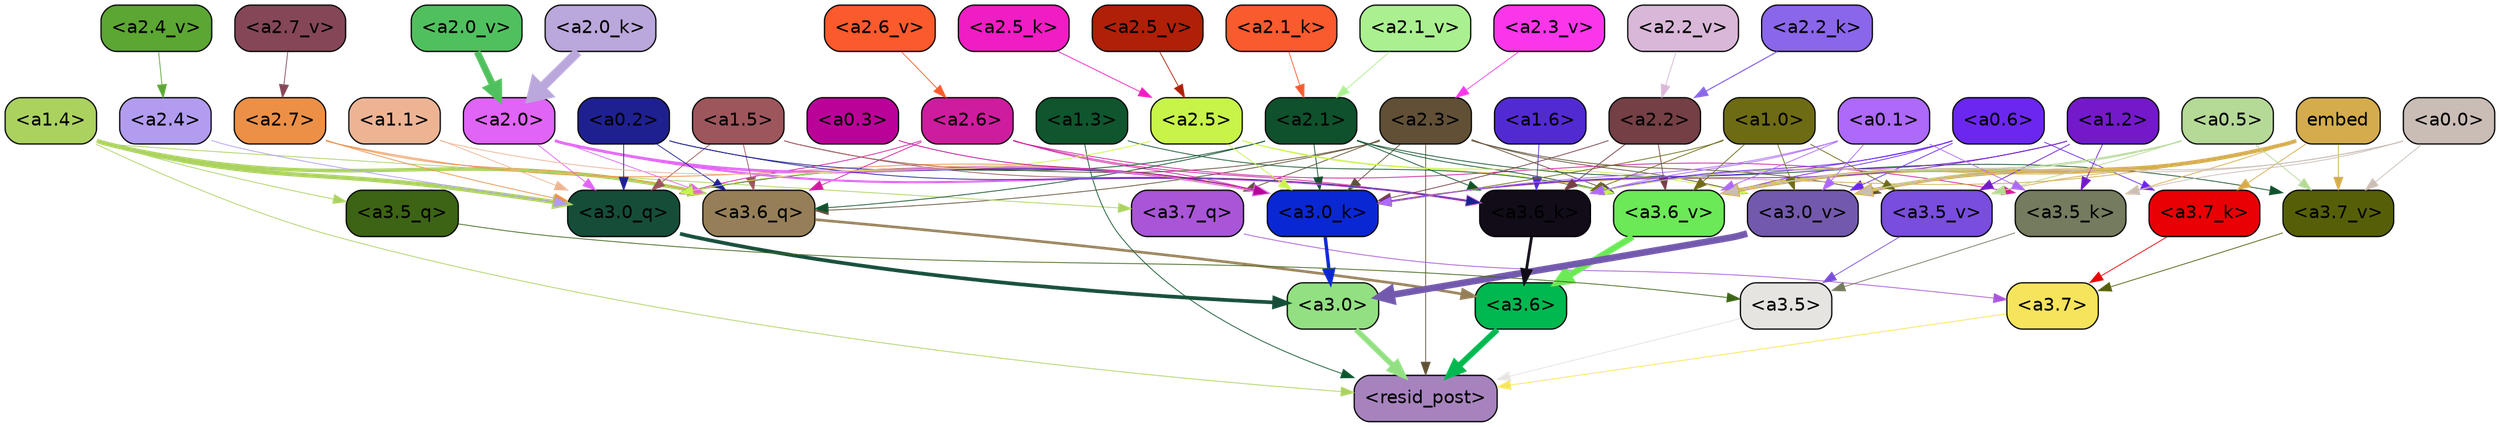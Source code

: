 strict digraph "" {
	graph [bgcolor=transparent,
		layout=dot,
		overlap=false,
		splines=true
	];
	"<a3.7>"	[color=black,
		fillcolor="#f6e45c",
		fontname=Helvetica,
		shape=box,
		style="filled, rounded"];
	"<resid_post>"	[color=black,
		fillcolor="#a783be",
		fontname=Helvetica,
		shape=box,
		style="filled, rounded"];
	"<a3.7>" -> "<resid_post>"	[color="#f6e45c",
		penwidth=0.6239100098609924];
	"<a3.6>"	[color=black,
		fillcolor="#00b850",
		fontname=Helvetica,
		shape=box,
		style="filled, rounded"];
	"<a3.6>" -> "<resid_post>"	[color="#00b850",
		penwidth=4.569062113761902];
	"<a3.5>"	[color=black,
		fillcolor="#e5e4e1",
		fontname=Helvetica,
		shape=box,
		style="filled, rounded"];
	"<a3.5>" -> "<resid_post>"	[color="#e5e4e1",
		penwidth=0.6];
	"<a3.0>"	[color=black,
		fillcolor="#93e083",
		fontname=Helvetica,
		shape=box,
		style="filled, rounded"];
	"<a3.0>" -> "<resid_post>"	[color="#93e083",
		penwidth=4.283544182777405];
	"<a2.3>"	[color=black,
		fillcolor="#615036",
		fontname=Helvetica,
		shape=box,
		style="filled, rounded"];
	"<a2.3>" -> "<resid_post>"	[color="#615036",
		penwidth=0.6];
	"<a3.7_q>"	[color=black,
		fillcolor="#a955d7",
		fontname=Helvetica,
		shape=box,
		style="filled, rounded"];
	"<a2.3>" -> "<a3.7_q>"	[color="#615036",
		penwidth=0.6];
	"<a3.6_q>"	[color=black,
		fillcolor="#967f58",
		fontname=Helvetica,
		shape=box,
		style="filled, rounded"];
	"<a2.3>" -> "<a3.6_q>"	[color="#615036",
		penwidth=0.6];
	"<a3.0_q>"	[color=black,
		fillcolor="#154d39",
		fontname=Helvetica,
		shape=box,
		style="filled, rounded"];
	"<a2.3>" -> "<a3.0_q>"	[color="#615036",
		penwidth=0.6];
	"<a3.0_k>"	[color=black,
		fillcolor="#0a27d4",
		fontname=Helvetica,
		shape=box,
		style="filled, rounded"];
	"<a2.3>" -> "<a3.0_k>"	[color="#615036",
		penwidth=0.6];
	"<a3.6_v>"	[color=black,
		fillcolor="#6be956",
		fontname=Helvetica,
		shape=box,
		style="filled, rounded"];
	"<a2.3>" -> "<a3.6_v>"	[color="#615036",
		penwidth=0.6];
	"<a3.5_v>"	[color=black,
		fillcolor="#794ddd",
		fontname=Helvetica,
		shape=box,
		style="filled, rounded"];
	"<a2.3>" -> "<a3.5_v>"	[color="#615036",
		penwidth=0.6];
	"<a3.0_v>"	[color=black,
		fillcolor="#7359ad",
		fontname=Helvetica,
		shape=box,
		style="filled, rounded"];
	"<a2.3>" -> "<a3.0_v>"	[color="#615036",
		penwidth=0.6];
	"<a1.4>"	[color=black,
		fillcolor="#abd25f",
		fontname=Helvetica,
		shape=box,
		style="filled, rounded"];
	"<a1.4>" -> "<resid_post>"	[color="#abd25f",
		penwidth=0.6];
	"<a1.4>" -> "<a3.7_q>"	[color="#abd25f",
		penwidth=0.6];
	"<a1.4>" -> "<a3.6_q>"	[color="#abd25f",
		penwidth=2.7934007048606873];
	"<a3.5_q>"	[color=black,
		fillcolor="#3c6414",
		fontname=Helvetica,
		shape=box,
		style="filled, rounded"];
	"<a1.4>" -> "<a3.5_q>"	[color="#abd25f",
		penwidth=0.6];
	"<a1.4>" -> "<a3.0_q>"	[color="#abd25f",
		penwidth=3.340754985809326];
	"<a1.3>"	[color=black,
		fillcolor="#0f552d",
		fontname=Helvetica,
		shape=box,
		style="filled, rounded"];
	"<a1.3>" -> "<resid_post>"	[color="#0f552d",
		penwidth=0.6];
	"<a1.3>" -> "<a3.6_v>"	[color="#0f552d",
		penwidth=0.6];
	"<a3.7_q>" -> "<a3.7>"	[color="#a955d7",
		penwidth=0.6];
	"<a3.6_q>" -> "<a3.6>"	[color="#967f58",
		penwidth=2.0347584784030914];
	"<a3.5_q>" -> "<a3.5>"	[color="#3c6414",
		penwidth=0.6];
	"<a3.0_q>" -> "<a3.0>"	[color="#154d39",
		penwidth=2.8635367155075073];
	"<a3.7_k>"	[color=black,
		fillcolor="#e90004",
		fontname=Helvetica,
		shape=box,
		style="filled, rounded"];
	"<a3.7_k>" -> "<a3.7>"	[color="#e90004",
		penwidth=0.6];
	"<a3.6_k>"	[color=black,
		fillcolor="#110c17",
		fontname=Helvetica,
		shape=box,
		style="filled, rounded"];
	"<a3.6_k>" -> "<a3.6>"	[color="#110c17",
		penwidth=2.1760786175727844];
	"<a3.5_k>"	[color=black,
		fillcolor="#747b5e",
		fontname=Helvetica,
		shape=box,
		style="filled, rounded"];
	"<a3.5_k>" -> "<a3.5>"	[color="#747b5e",
		penwidth=0.6];
	"<a3.0_k>" -> "<a3.0>"	[color="#0a27d4",
		penwidth=2.632905662059784];
	"<a3.7_v>"	[color=black,
		fillcolor="#565f08",
		fontname=Helvetica,
		shape=box,
		style="filled, rounded"];
	"<a3.7_v>" -> "<a3.7>"	[color="#565f08",
		penwidth=0.6];
	"<a3.6_v>" -> "<a3.6>"	[color="#6be956",
		penwidth=4.981305837631226];
	"<a3.5_v>" -> "<a3.5>"	[color="#794ddd",
		penwidth=0.6];
	"<a3.0_v>" -> "<a3.0>"	[color="#7359ad",
		penwidth=5.168330669403076];
	"<a2.7>"	[color=black,
		fillcolor="#ec9047",
		fontname=Helvetica,
		shape=box,
		style="filled, rounded"];
	"<a2.7>" -> "<a3.6_q>"	[color="#ec9047",
		penwidth=0.6];
	"<a2.7>" -> "<a3.0_q>"	[color="#ec9047",
		penwidth=0.6];
	"<a2.7>" -> "<a3.0_k>"	[color="#ec9047",
		penwidth=0.6];
	"<a2.6>"	[color=black,
		fillcolor="#ce1c9f",
		fontname=Helvetica,
		shape=box,
		style="filled, rounded"];
	"<a2.6>" -> "<a3.6_q>"	[color="#ce1c9f",
		penwidth=0.6];
	"<a2.6>" -> "<a3.0_q>"	[color="#ce1c9f",
		penwidth=0.6];
	"<a2.6>" -> "<a3.6_k>"	[color="#ce1c9f",
		penwidth=0.6];
	"<a2.6>" -> "<a3.5_k>"	[color="#ce1c9f",
		penwidth=0.6];
	"<a2.6>" -> "<a3.0_k>"	[color="#ce1c9f",
		penwidth=0.6];
	"<a2.1>"	[color=black,
		fillcolor="#0f512c",
		fontname=Helvetica,
		shape=box,
		style="filled, rounded"];
	"<a2.1>" -> "<a3.6_q>"	[color="#0f512c",
		penwidth=0.6];
	"<a2.1>" -> "<a3.0_q>"	[color="#0f512c",
		penwidth=0.6];
	"<a2.1>" -> "<a3.6_k>"	[color="#0f512c",
		penwidth=0.6];
	"<a2.1>" -> "<a3.0_k>"	[color="#0f512c",
		penwidth=0.6];
	"<a2.1>" -> "<a3.7_v>"	[color="#0f512c",
		penwidth=0.6];
	"<a2.1>" -> "<a3.6_v>"	[color="#0f512c",
		penwidth=0.6];
	"<a2.0>"	[color=black,
		fillcolor="#e064f6",
		fontname=Helvetica,
		shape=box,
		style="filled, rounded"];
	"<a2.0>" -> "<a3.6_q>"	[color="#e064f6",
		penwidth=0.6];
	"<a2.0>" -> "<a3.0_q>"	[color="#e064f6",
		penwidth=0.6];
	"<a2.0>" -> "<a3.6_k>"	[color="#e064f6",
		penwidth=1.6382827460765839];
	"<a2.0>" -> "<a3.0_k>"	[color="#e064f6",
		penwidth=2.161143198609352];
	"<a1.5>"	[color=black,
		fillcolor="#9d565c",
		fontname=Helvetica,
		shape=box,
		style="filled, rounded"];
	"<a1.5>" -> "<a3.6_q>"	[color="#9d565c",
		penwidth=0.6];
	"<a1.5>" -> "<a3.0_q>"	[color="#9d565c",
		penwidth=0.6];
	"<a1.5>" -> "<a3.6_k>"	[color="#9d565c",
		penwidth=0.6];
	"<a1.5>" -> "<a3.0_k>"	[color="#9d565c",
		penwidth=0.6];
	"<a0.2>"	[color=black,
		fillcolor="#1f2090",
		fontname=Helvetica,
		shape=box,
		style="filled, rounded"];
	"<a0.2>" -> "<a3.6_q>"	[color="#1f2090",
		penwidth=0.6];
	"<a0.2>" -> "<a3.0_q>"	[color="#1f2090",
		penwidth=0.6];
	"<a0.2>" -> "<a3.6_k>"	[color="#1f2090",
		penwidth=0.6];
	"<a0.2>" -> "<a3.0_k>"	[color="#1f2090",
		penwidth=0.6];
	"<a2.5>"	[color=black,
		fillcolor="#c8f449",
		fontname=Helvetica,
		shape=box,
		style="filled, rounded"];
	"<a2.5>" -> "<a3.0_q>"	[color="#c8f449",
		penwidth=0.6];
	"<a2.5>" -> "<a3.0_k>"	[color="#c8f449",
		penwidth=0.6];
	"<a2.5>" -> "<a3.6_v>"	[color="#c8f449",
		penwidth=0.6];
	"<a2.5>" -> "<a3.0_v>"	[color="#c8f449",
		penwidth=0.6];
	"<a2.4>"	[color=black,
		fillcolor="#b29cef",
		fontname=Helvetica,
		shape=box,
		style="filled, rounded"];
	"<a2.4>" -> "<a3.0_q>"	[color="#b29cef",
		penwidth=0.6];
	"<a1.1>"	[color=black,
		fillcolor="#edb494",
		fontname=Helvetica,
		shape=box,
		style="filled, rounded"];
	"<a1.1>" -> "<a3.0_q>"	[color="#edb494",
		penwidth=0.6];
	"<a1.1>" -> "<a3.0_k>"	[color="#edb494",
		penwidth=0.6];
	"<a0.6>"	[color=black,
		fillcolor="#6b27ef",
		fontname=Helvetica,
		shape=box,
		style="filled, rounded"];
	"<a0.6>" -> "<a3.7_k>"	[color="#6b27ef",
		penwidth=0.6];
	"<a0.6>" -> "<a3.6_k>"	[color="#6b27ef",
		penwidth=0.6];
	"<a0.6>" -> "<a3.0_k>"	[color="#6b27ef",
		penwidth=0.6];
	"<a0.6>" -> "<a3.6_v>"	[color="#6b27ef",
		penwidth=0.6];
	"<a0.6>" -> "<a3.0_v>"	[color="#6b27ef",
		penwidth=0.6];
	embed	[color=black,
		fillcolor="#d4ac4d",
		fontname=Helvetica,
		shape=box,
		style="filled, rounded"];
	embed -> "<a3.7_k>"	[color="#d4ac4d",
		penwidth=0.6];
	embed -> "<a3.6_k>"	[color="#d4ac4d",
		penwidth=0.6];
	embed -> "<a3.5_k>"	[color="#d4ac4d",
		penwidth=0.6];
	embed -> "<a3.0_k>"	[color="#d4ac4d",
		penwidth=0.6];
	embed -> "<a3.7_v>"	[color="#d4ac4d",
		penwidth=0.6];
	embed -> "<a3.6_v>"	[color="#d4ac4d",
		penwidth=2.7825746536254883];
	embed -> "<a3.5_v>"	[color="#d4ac4d",
		penwidth=0.6];
	embed -> "<a3.0_v>"	[color="#d4ac4d",
		penwidth=2.6950180530548096];
	"<a2.2>"	[color=black,
		fillcolor="#743f45",
		fontname=Helvetica,
		shape=box,
		style="filled, rounded"];
	"<a2.2>" -> "<a3.6_k>"	[color="#743f45",
		penwidth=0.6];
	"<a2.2>" -> "<a3.0_k>"	[color="#743f45",
		penwidth=0.6];
	"<a2.2>" -> "<a3.6_v>"	[color="#743f45",
		penwidth=0.6];
	"<a1.6>"	[color=black,
		fillcolor="#522ad2",
		fontname=Helvetica,
		shape=box,
		style="filled, rounded"];
	"<a1.6>" -> "<a3.6_k>"	[color="#522ad2",
		penwidth=0.6];
	"<a1.2>"	[color=black,
		fillcolor="#7419ca",
		fontname=Helvetica,
		shape=box,
		style="filled, rounded"];
	"<a1.2>" -> "<a3.6_k>"	[color="#7419ca",
		penwidth=0.6];
	"<a1.2>" -> "<a3.5_k>"	[color="#7419ca",
		penwidth=0.6];
	"<a1.2>" -> "<a3.0_k>"	[color="#7419ca",
		penwidth=0.6];
	"<a1.2>" -> "<a3.5_v>"	[color="#7419ca",
		penwidth=0.6];
	"<a1.0>"	[color=black,
		fillcolor="#6e6b15",
		fontname=Helvetica,
		shape=box,
		style="filled, rounded"];
	"<a1.0>" -> "<a3.6_k>"	[color="#6e6b15",
		penwidth=0.6];
	"<a1.0>" -> "<a3.0_k>"	[color="#6e6b15",
		penwidth=0.6];
	"<a1.0>" -> "<a3.6_v>"	[color="#6e6b15",
		penwidth=0.6];
	"<a1.0>" -> "<a3.5_v>"	[color="#6e6b15",
		penwidth=0.6];
	"<a1.0>" -> "<a3.0_v>"	[color="#6e6b15",
		penwidth=0.6];
	"<a0.5>"	[color=black,
		fillcolor="#b5d997",
		fontname=Helvetica,
		shape=box,
		style="filled, rounded"];
	"<a0.5>" -> "<a3.6_k>"	[color="#b5d997",
		penwidth=0.6];
	"<a0.5>" -> "<a3.7_v>"	[color="#b5d997",
		penwidth=0.6];
	"<a0.5>" -> "<a3.6_v>"	[color="#b5d997",
		penwidth=0.6];
	"<a0.5>" -> "<a3.5_v>"	[color="#b5d997",
		penwidth=0.6];
	"<a0.5>" -> "<a3.0_v>"	[color="#b5d997",
		penwidth=0.6];
	"<a0.1>"	[color=black,
		fillcolor="#ad69fa",
		fontname=Helvetica,
		shape=box,
		style="filled, rounded"];
	"<a0.1>" -> "<a3.6_k>"	[color="#ad69fa",
		penwidth=0.6];
	"<a0.1>" -> "<a3.5_k>"	[color="#ad69fa",
		penwidth=0.6];
	"<a0.1>" -> "<a3.0_k>"	[color="#ad69fa",
		penwidth=0.6];
	"<a0.1>" -> "<a3.6_v>"	[color="#ad69fa",
		penwidth=0.6];
	"<a0.1>" -> "<a3.0_v>"	[color="#ad69fa",
		penwidth=0.6];
	"<a0.0>"	[color=black,
		fillcolor="#cabdb6",
		fontname=Helvetica,
		shape=box,
		style="filled, rounded"];
	"<a0.0>" -> "<a3.5_k>"	[color="#cabdb6",
		penwidth=0.6];
	"<a0.0>" -> "<a3.7_v>"	[color="#cabdb6",
		penwidth=0.6];
	"<a0.0>" -> "<a3.6_v>"	[color="#cabdb6",
		penwidth=0.6];
	"<a0.0>" -> "<a3.0_v>"	[color="#cabdb6",
		penwidth=0.6];
	"<a0.3>"	[color=black,
		fillcolor="#ba0299",
		fontname=Helvetica,
		shape=box,
		style="filled, rounded"];
	"<a0.3>" -> "<a3.0_k>"	[color="#ba0299",
		penwidth=0.6];
	"<a2.5_k>"	[color=black,
		fillcolor="#f01cc4",
		fontname=Helvetica,
		shape=box,
		style="filled, rounded"];
	"<a2.5_k>" -> "<a2.5>"	[color="#f01cc4",
		penwidth=0.6];
	"<a2.2_k>"	[color=black,
		fillcolor="#8a66ea",
		fontname=Helvetica,
		shape=box,
		style="filled, rounded"];
	"<a2.2_k>" -> "<a2.2>"	[color="#8a66ea",
		penwidth=0.8854708671569824];
	"<a2.1_k>"	[color=black,
		fillcolor="#f95a2e",
		fontname=Helvetica,
		shape=box,
		style="filled, rounded"];
	"<a2.1_k>" -> "<a2.1>"	[color="#f95a2e",
		penwidth=0.6];
	"<a2.0_k>"	[color=black,
		fillcolor="#baa7db",
		fontname=Helvetica,
		shape=box,
		style="filled, rounded"];
	"<a2.0_k>" -> "<a2.0>"	[color="#baa7db",
		penwidth=7.231504917144775];
	"<a2.7_v>"	[color=black,
		fillcolor="#854758",
		fontname=Helvetica,
		shape=box,
		style="filled, rounded"];
	"<a2.7_v>" -> "<a2.7>"	[color="#854758",
		penwidth=0.6];
	"<a2.6_v>"	[color=black,
		fillcolor="#fb5a2c",
		fontname=Helvetica,
		shape=box,
		style="filled, rounded"];
	"<a2.6_v>" -> "<a2.6>"	[color="#fb5a2c",
		penwidth=0.6];
	"<a2.5_v>"	[color=black,
		fillcolor="#b01f07",
		fontname=Helvetica,
		shape=box,
		style="filled, rounded"];
	"<a2.5_v>" -> "<a2.5>"	[color="#b01f07",
		penwidth=0.6];
	"<a2.4_v>"	[color=black,
		fillcolor="#5ca633",
		fontname=Helvetica,
		shape=box,
		style="filled, rounded"];
	"<a2.4_v>" -> "<a2.4>"	[color="#5ca633",
		penwidth=0.6];
	"<a2.3_v>"	[color=black,
		fillcolor="#fb36ea",
		fontname=Helvetica,
		shape=box,
		style="filled, rounded"];
	"<a2.3_v>" -> "<a2.3>"	[color="#fb36ea",
		penwidth=0.6];
	"<a2.2_v>"	[color=black,
		fillcolor="#d9b7d8",
		fontname=Helvetica,
		shape=box,
		style="filled, rounded"];
	"<a2.2_v>" -> "<a2.2>"	[color="#d9b7d8",
		penwidth=0.6];
	"<a2.1_v>"	[color=black,
		fillcolor="#abf090",
		fontname=Helvetica,
		shape=box,
		style="filled, rounded"];
	"<a2.1_v>" -> "<a2.1>"	[color="#abf090",
		penwidth=0.6];
	"<a2.0_v>"	[color=black,
		fillcolor="#50c05e",
		fontname=Helvetica,
		shape=box,
		style="filled, rounded"];
	"<a2.0_v>" -> "<a2.0>"	[color="#50c05e",
		penwidth=5.231471925973892];
}
